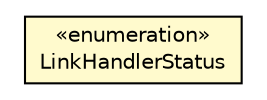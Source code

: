 #!/usr/local/bin/dot
#
# Class diagram 
# Generated by UMLGraph version R5_6-24-gf6e263 (http://www.umlgraph.org/)
#

digraph G {
	edge [fontname="Helvetica",fontsize=10,labelfontname="Helvetica",labelfontsize=10];
	node [fontname="Helvetica",fontsize=10,shape=plaintext];
	nodesep=0.25;
	ranksep=0.5;
	// org.universAAL.ri.gateway.communicator.service.impl.AbstractLinkHandler.LinkHandlerStatus
	c1971446 [label=<<table title="org.universAAL.ri.gateway.communicator.service.impl.AbstractLinkHandler.LinkHandlerStatus" border="0" cellborder="1" cellspacing="0" cellpadding="2" port="p" bgcolor="lemonChiffon" href="./AbstractLinkHandler.LinkHandlerStatus.html">
		<tr><td><table border="0" cellspacing="0" cellpadding="1">
<tr><td align="center" balign="center"> &#171;enumeration&#187; </td></tr>
<tr><td align="center" balign="center"> LinkHandlerStatus </td></tr>
		</table></td></tr>
		</table>>, URL="./AbstractLinkHandler.LinkHandlerStatus.html", fontname="Helvetica", fontcolor="black", fontsize=10.0];
}

